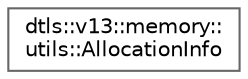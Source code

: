digraph "Graphical Class Hierarchy"
{
 // LATEX_PDF_SIZE
  bgcolor="transparent";
  edge [fontname=Helvetica,fontsize=10,labelfontname=Helvetica,labelfontsize=10];
  node [fontname=Helvetica,fontsize=10,shape=box,height=0.2,width=0.4];
  rankdir="LR";
  Node0 [id="Node000000",label="dtls::v13::memory::\lutils::AllocationInfo",height=0.2,width=0.4,color="grey40", fillcolor="white", style="filled",URL="$structdtls_1_1v13_1_1memory_1_1utils_1_1AllocationInfo.html",tooltip=" "];
}
